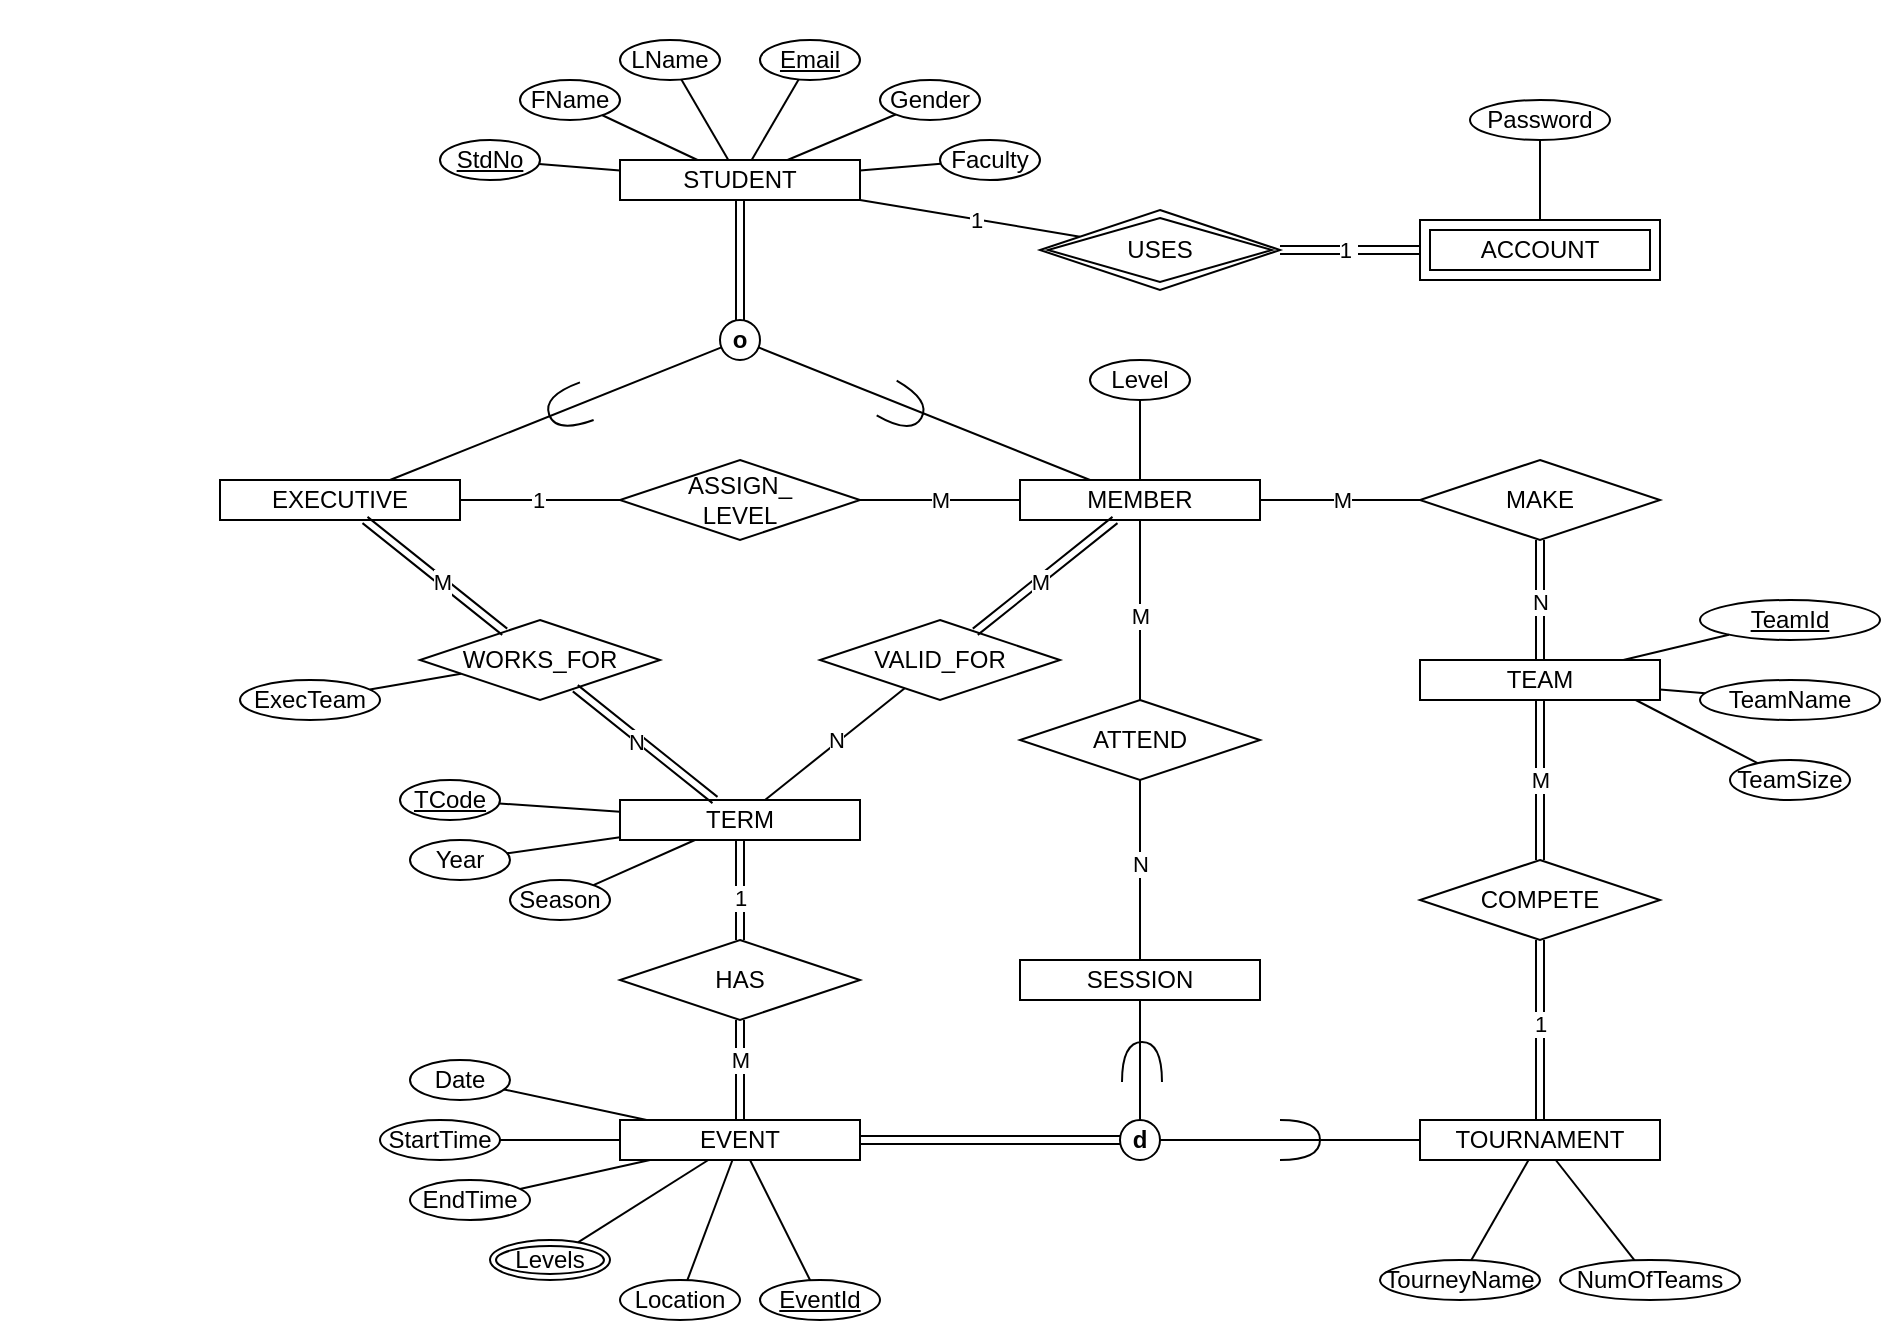<mxfile version="24.5.2" type="device">
  <diagram name="Page-1" id="jRoGgkwGfjCezgixXciD">
    <mxGraphModel dx="2444" dy="703" grid="1" gridSize="10" guides="1" tooltips="1" connect="1" arrows="1" fold="1" page="1" pageScale="1" pageWidth="850" pageHeight="1100" math="0" shadow="0">
      <root>
        <mxCell id="0" />
        <mxCell id="1" parent="0" />
        <mxCell id="wQju1CEu0ZWWCiQyPaQq-1" value="" style="ellipse;whiteSpace=wrap;html=1;align=center;aspect=fixed;fillColor=none;strokeColor=none;resizable=0;perimeter=centerPerimeter;rotatable=0;allowArrows=0;points=[];outlineConnect=1;" parent="1" vertex="1">
          <mxGeometry x="-30" y="40" width="10" height="10" as="geometry" />
        </mxCell>
        <mxCell id="wQju1CEu0ZWWCiQyPaQq-2" value="STUDENT" style="rounded=0;whiteSpace=wrap;html=1;" parent="1" vertex="1">
          <mxGeometry x="280" y="120" width="120" height="20" as="geometry" />
        </mxCell>
        <mxCell id="wQju1CEu0ZWWCiQyPaQq-3" value="EVENT" style="rounded=0;whiteSpace=wrap;html=1;" parent="1" vertex="1">
          <mxGeometry x="280" y="600" width="120" height="20" as="geometry" />
        </mxCell>
        <mxCell id="wQju1CEu0ZWWCiQyPaQq-4" value="TERM" style="rounded=0;whiteSpace=wrap;html=1;" parent="1" vertex="1">
          <mxGeometry x="280" y="440" width="120" height="20" as="geometry" />
        </mxCell>
        <mxCell id="wQju1CEu0ZWWCiQyPaQq-5" value="MEMBER" style="rounded=0;whiteSpace=wrap;html=1;" parent="1" vertex="1">
          <mxGeometry x="480" y="280" width="120" height="20" as="geometry" />
        </mxCell>
        <mxCell id="wQju1CEu0ZWWCiQyPaQq-6" value="VALID_FOR" style="rhombus;whiteSpace=wrap;html=1;" parent="1" vertex="1">
          <mxGeometry x="380" y="350" width="120" height="40" as="geometry" />
        </mxCell>
        <mxCell id="wQju1CEu0ZWWCiQyPaQq-7" value="EXECUTIVE" style="rounded=0;whiteSpace=wrap;html=1;" parent="1" vertex="1">
          <mxGeometry x="80" y="280" width="120" height="20" as="geometry" />
        </mxCell>
        <mxCell id="wQju1CEu0ZWWCiQyPaQq-8" value="WORKS_FOR" style="rhombus;whiteSpace=wrap;html=1;" parent="1" vertex="1">
          <mxGeometry x="180" y="350" width="120" height="40" as="geometry" />
        </mxCell>
        <mxCell id="wQju1CEu0ZWWCiQyPaQq-9" value="ASSIGN_&lt;br&gt;LEVEL" style="rhombus;whiteSpace=wrap;html=1;" parent="1" vertex="1">
          <mxGeometry x="280" y="270" width="120" height="40" as="geometry" />
        </mxCell>
        <mxCell id="wQju1CEu0ZWWCiQyPaQq-10" value="" style="shape=link;html=1;rounded=0;" parent="1" source="wQju1CEu0ZWWCiQyPaQq-7" target="wQju1CEu0ZWWCiQyPaQq-8" edge="1">
          <mxGeometry width="100" relative="1" as="geometry">
            <mxPoint x="100" y="350" as="sourcePoint" />
            <mxPoint x="200" y="350" as="targetPoint" />
          </mxGeometry>
        </mxCell>
        <mxCell id="wQju1CEu0ZWWCiQyPaQq-11" value="M" style="edgeLabel;html=1;align=center;verticalAlign=middle;resizable=0;points=[];" parent="wQju1CEu0ZWWCiQyPaQq-10" vertex="1" connectable="0">
          <mxGeometry x="0.082" relative="1" as="geometry">
            <mxPoint as="offset" />
          </mxGeometry>
        </mxCell>
        <mxCell id="wQju1CEu0ZWWCiQyPaQq-12" value="" style="shape=link;html=1;rounded=0;" parent="1" source="wQju1CEu0ZWWCiQyPaQq-8" target="wQju1CEu0ZWWCiQyPaQq-4" edge="1">
          <mxGeometry width="100" relative="1" as="geometry">
            <mxPoint x="210" y="430" as="sourcePoint" />
            <mxPoint x="310" y="430" as="targetPoint" />
          </mxGeometry>
        </mxCell>
        <mxCell id="wQju1CEu0ZWWCiQyPaQq-13" value="N" style="edgeLabel;html=1;align=center;verticalAlign=middle;resizable=0;points=[];" parent="wQju1CEu0ZWWCiQyPaQq-12" vertex="1" connectable="0">
          <mxGeometry x="-0.092" y="-2" relative="1" as="geometry">
            <mxPoint as="offset" />
          </mxGeometry>
        </mxCell>
        <mxCell id="wQju1CEu0ZWWCiQyPaQq-14" value="" style="endArrow=none;html=1;rounded=0;" parent="1" source="wQju1CEu0ZWWCiQyPaQq-4" target="wQju1CEu0ZWWCiQyPaQq-6" edge="1">
          <mxGeometry width="50" height="50" relative="1" as="geometry">
            <mxPoint x="440" y="450" as="sourcePoint" />
            <mxPoint x="490" y="400" as="targetPoint" />
          </mxGeometry>
        </mxCell>
        <mxCell id="wQju1CEu0ZWWCiQyPaQq-15" value="N" style="edgeLabel;html=1;align=center;verticalAlign=middle;resizable=0;points=[];" parent="wQju1CEu0ZWWCiQyPaQq-14" vertex="1" connectable="0">
          <mxGeometry x="0.037" y="1" relative="1" as="geometry">
            <mxPoint as="offset" />
          </mxGeometry>
        </mxCell>
        <mxCell id="wQju1CEu0ZWWCiQyPaQq-16" value="" style="shape=link;html=1;rounded=0;" parent="1" source="wQju1CEu0ZWWCiQyPaQq-6" target="wQju1CEu0ZWWCiQyPaQq-5" edge="1">
          <mxGeometry width="100" relative="1" as="geometry">
            <mxPoint x="590" y="360" as="sourcePoint" />
            <mxPoint x="690" y="360" as="targetPoint" />
          </mxGeometry>
        </mxCell>
        <mxCell id="wQju1CEu0ZWWCiQyPaQq-17" value="M" style="edgeLabel;html=1;align=center;verticalAlign=middle;resizable=0;points=[];" parent="wQju1CEu0ZWWCiQyPaQq-16" vertex="1" connectable="0">
          <mxGeometry x="-0.094" relative="1" as="geometry">
            <mxPoint as="offset" />
          </mxGeometry>
        </mxCell>
        <mxCell id="wQju1CEu0ZWWCiQyPaQq-18" value="" style="endArrow=none;html=1;rounded=0;" parent="1" source="wQju1CEu0ZWWCiQyPaQq-7" target="wQju1CEu0ZWWCiQyPaQq-9" edge="1">
          <mxGeometry width="50" height="50" relative="1" as="geometry">
            <mxPoint x="260" y="280" as="sourcePoint" />
            <mxPoint x="310" y="230" as="targetPoint" />
          </mxGeometry>
        </mxCell>
        <mxCell id="wQju1CEu0ZWWCiQyPaQq-19" value="1" style="edgeLabel;html=1;align=center;verticalAlign=middle;resizable=0;points=[];" parent="wQju1CEu0ZWWCiQyPaQq-18" vertex="1" connectable="0">
          <mxGeometry x="-0.032" relative="1" as="geometry">
            <mxPoint as="offset" />
          </mxGeometry>
        </mxCell>
        <mxCell id="wQju1CEu0ZWWCiQyPaQq-20" value="" style="endArrow=none;html=1;rounded=0;" parent="1" source="wQju1CEu0ZWWCiQyPaQq-9" target="wQju1CEu0ZWWCiQyPaQq-5" edge="1">
          <mxGeometry width="50" height="50" relative="1" as="geometry">
            <mxPoint x="400" y="260" as="sourcePoint" />
            <mxPoint x="480" y="260" as="targetPoint" />
          </mxGeometry>
        </mxCell>
        <mxCell id="wQju1CEu0ZWWCiQyPaQq-21" value="M" style="edgeLabel;html=1;align=center;verticalAlign=middle;resizable=0;points=[];" parent="wQju1CEu0ZWWCiQyPaQq-20" vertex="1" connectable="0">
          <mxGeometry x="0.004" relative="1" as="geometry">
            <mxPoint as="offset" />
          </mxGeometry>
        </mxCell>
        <mxCell id="wQju1CEu0ZWWCiQyPaQq-22" value="&lt;b&gt;o&lt;/b&gt;" style="ellipse;whiteSpace=wrap;html=1;aspect=fixed;" parent="1" vertex="1">
          <mxGeometry x="330" y="200" width="20" height="20" as="geometry" />
        </mxCell>
        <mxCell id="wQju1CEu0ZWWCiQyPaQq-23" value="" style="endArrow=none;html=1;rounded=0;" parent="1" source="wQju1CEu0ZWWCiQyPaQq-7" target="wQju1CEu0ZWWCiQyPaQq-22" edge="1">
          <mxGeometry width="50" height="50" relative="1" as="geometry">
            <mxPoint x="180" y="250" as="sourcePoint" />
            <mxPoint x="230" y="200" as="targetPoint" />
          </mxGeometry>
        </mxCell>
        <mxCell id="wQju1CEu0ZWWCiQyPaQq-24" value="" style="endArrow=none;html=1;rounded=0;" parent="1" source="wQju1CEu0ZWWCiQyPaQq-22" target="wQju1CEu0ZWWCiQyPaQq-5" edge="1">
          <mxGeometry width="50" height="50" relative="1" as="geometry">
            <mxPoint x="434" y="220" as="sourcePoint" />
            <mxPoint x="600" y="154" as="targetPoint" />
          </mxGeometry>
        </mxCell>
        <mxCell id="wQju1CEu0ZWWCiQyPaQq-25" value="HAS" style="rhombus;whiteSpace=wrap;html=1;" parent="1" vertex="1">
          <mxGeometry x="280" y="510" width="120" height="40" as="geometry" />
        </mxCell>
        <mxCell id="wQju1CEu0ZWWCiQyPaQq-26" value="ATTEND" style="rhombus;whiteSpace=wrap;html=1;" parent="1" vertex="1">
          <mxGeometry x="480" y="390" width="120" height="40" as="geometry" />
        </mxCell>
        <mxCell id="wQju1CEu0ZWWCiQyPaQq-27" value="TOURNAMENT" style="rounded=0;whiteSpace=wrap;html=1;" parent="1" vertex="1">
          <mxGeometry x="680" y="600" width="120" height="20" as="geometry" />
        </mxCell>
        <mxCell id="wQju1CEu0ZWWCiQyPaQq-28" value="SESSION" style="rounded=0;whiteSpace=wrap;html=1;" parent="1" vertex="1">
          <mxGeometry x="480" y="520" width="120" height="20" as="geometry" />
        </mxCell>
        <mxCell id="wQju1CEu0ZWWCiQyPaQq-29" value="&lt;b&gt;d&lt;/b&gt;" style="ellipse;whiteSpace=wrap;html=1;aspect=fixed;" parent="1" vertex="1">
          <mxGeometry x="530" y="600" width="20" height="20" as="geometry" />
        </mxCell>
        <mxCell id="wQju1CEu0ZWWCiQyPaQq-30" value="" style="endArrow=none;html=1;rounded=0;" parent="1" source="wQju1CEu0ZWWCiQyPaQq-27" target="wQju1CEu0ZWWCiQyPaQq-29" edge="1">
          <mxGeometry width="50" height="50" relative="1" as="geometry">
            <mxPoint x="165" y="760" as="sourcePoint" />
            <mxPoint x="230" y="680" as="targetPoint" />
          </mxGeometry>
        </mxCell>
        <mxCell id="wQju1CEu0ZWWCiQyPaQq-31" value="" style="endArrow=none;html=1;rounded=0;" parent="1" source="wQju1CEu0ZWWCiQyPaQq-29" target="wQju1CEu0ZWWCiQyPaQq-28" edge="1">
          <mxGeometry width="50" height="50" relative="1" as="geometry">
            <mxPoint x="434" y="700" as="sourcePoint" />
            <mxPoint x="515" y="760" as="targetPoint" />
          </mxGeometry>
        </mxCell>
        <mxCell id="wQju1CEu0ZWWCiQyPaQq-32" value="" style="shape=link;html=1;rounded=0;" parent="1" source="wQju1CEu0ZWWCiQyPaQq-4" target="wQju1CEu0ZWWCiQyPaQq-25" edge="1">
          <mxGeometry width="100" relative="1" as="geometry">
            <mxPoint x="410" y="500" as="sourcePoint" />
            <mxPoint x="510" y="500" as="targetPoint" />
          </mxGeometry>
        </mxCell>
        <mxCell id="wQju1CEu0ZWWCiQyPaQq-33" value="1" style="edgeLabel;html=1;align=center;verticalAlign=middle;resizable=0;points=[];" parent="wQju1CEu0ZWWCiQyPaQq-32" vertex="1" connectable="0">
          <mxGeometry x="0.143" relative="1" as="geometry">
            <mxPoint as="offset" />
          </mxGeometry>
        </mxCell>
        <mxCell id="wQju1CEu0ZWWCiQyPaQq-34" value="" style="shape=link;html=1;rounded=0;" parent="1" source="wQju1CEu0ZWWCiQyPaQq-3" target="wQju1CEu0ZWWCiQyPaQq-25" edge="1">
          <mxGeometry width="100" relative="1" as="geometry">
            <mxPoint x="280" y="570" as="sourcePoint" />
            <mxPoint x="380" y="570" as="targetPoint" />
          </mxGeometry>
        </mxCell>
        <mxCell id="wQju1CEu0ZWWCiQyPaQq-35" value="M" style="edgeLabel;html=1;align=center;verticalAlign=middle;resizable=0;points=[];" parent="wQju1CEu0ZWWCiQyPaQq-34" vertex="1" connectable="0">
          <mxGeometry x="0.201" relative="1" as="geometry">
            <mxPoint as="offset" />
          </mxGeometry>
        </mxCell>
        <mxCell id="wQju1CEu0ZWWCiQyPaQq-36" value="" style="endArrow=none;html=1;rounded=0;" parent="1" source="wQju1CEu0ZWWCiQyPaQq-26" target="wQju1CEu0ZWWCiQyPaQq-5" edge="1">
          <mxGeometry width="50" height="50" relative="1" as="geometry">
            <mxPoint x="640" y="350" as="sourcePoint" />
            <mxPoint x="690" y="300" as="targetPoint" />
          </mxGeometry>
        </mxCell>
        <mxCell id="wQju1CEu0ZWWCiQyPaQq-37" value="M" style="edgeLabel;html=1;align=center;verticalAlign=middle;resizable=0;points=[];" parent="wQju1CEu0ZWWCiQyPaQq-36" vertex="1" connectable="0">
          <mxGeometry x="-0.067" relative="1" as="geometry">
            <mxPoint as="offset" />
          </mxGeometry>
        </mxCell>
        <mxCell id="wQju1CEu0ZWWCiQyPaQq-38" value="" style="endArrow=none;html=1;rounded=0;" parent="1" source="wQju1CEu0ZWWCiQyPaQq-28" target="wQju1CEu0ZWWCiQyPaQq-26" edge="1">
          <mxGeometry width="50" height="50" relative="1" as="geometry">
            <mxPoint x="600" y="490" as="sourcePoint" />
            <mxPoint x="650" y="440" as="targetPoint" />
          </mxGeometry>
        </mxCell>
        <mxCell id="wQju1CEu0ZWWCiQyPaQq-39" value="N" style="edgeLabel;html=1;align=center;verticalAlign=middle;resizable=0;points=[];" parent="wQju1CEu0ZWWCiQyPaQq-38" vertex="1" connectable="0">
          <mxGeometry x="0.067" relative="1" as="geometry">
            <mxPoint as="offset" />
          </mxGeometry>
        </mxCell>
        <mxCell id="wQju1CEu0ZWWCiQyPaQq-40" value="MAKE" style="rhombus;whiteSpace=wrap;html=1;" parent="1" vertex="1">
          <mxGeometry x="680" y="270" width="120" height="40" as="geometry" />
        </mxCell>
        <mxCell id="wQju1CEu0ZWWCiQyPaQq-41" value="TEAM" style="rounded=0;whiteSpace=wrap;html=1;" parent="1" vertex="1">
          <mxGeometry x="680" y="370" width="120" height="20" as="geometry" />
        </mxCell>
        <mxCell id="wQju1CEu0ZWWCiQyPaQq-42" value="COMPETE" style="rhombus;whiteSpace=wrap;html=1;" parent="1" vertex="1">
          <mxGeometry x="680" y="470" width="120" height="40" as="geometry" />
        </mxCell>
        <mxCell id="wQju1CEu0ZWWCiQyPaQq-43" value="" style="endArrow=none;html=1;rounded=0;" parent="1" source="wQju1CEu0ZWWCiQyPaQq-40" target="wQju1CEu0ZWWCiQyPaQq-5" edge="1">
          <mxGeometry width="50" height="50" relative="1" as="geometry">
            <mxPoint x="810" y="310" as="sourcePoint" />
            <mxPoint x="750" y="280" as="targetPoint" />
          </mxGeometry>
        </mxCell>
        <mxCell id="wQju1CEu0ZWWCiQyPaQq-44" value="M" style="edgeLabel;html=1;align=center;verticalAlign=middle;resizable=0;points=[];" parent="wQju1CEu0ZWWCiQyPaQq-43" vertex="1" connectable="0">
          <mxGeometry x="-0.011" relative="1" as="geometry">
            <mxPoint as="offset" />
          </mxGeometry>
        </mxCell>
        <mxCell id="wQju1CEu0ZWWCiQyPaQq-45" value="" style="shape=link;html=1;rounded=0;" parent="1" source="wQju1CEu0ZWWCiQyPaQq-40" target="wQju1CEu0ZWWCiQyPaQq-41" edge="1">
          <mxGeometry width="100" relative="1" as="geometry">
            <mxPoint x="770" y="460" as="sourcePoint" />
            <mxPoint x="890" y="460" as="targetPoint" />
          </mxGeometry>
        </mxCell>
        <mxCell id="wQju1CEu0ZWWCiQyPaQq-46" value="N" style="edgeLabel;html=1;align=center;verticalAlign=middle;resizable=0;points=[];" parent="wQju1CEu0ZWWCiQyPaQq-45" vertex="1" connectable="0">
          <mxGeometry x="0.038" relative="1" as="geometry">
            <mxPoint as="offset" />
          </mxGeometry>
        </mxCell>
        <mxCell id="wQju1CEu0ZWWCiQyPaQq-47" value="" style="shape=link;html=1;rounded=0;" parent="1" source="wQju1CEu0ZWWCiQyPaQq-42" target="wQju1CEu0ZWWCiQyPaQq-41" edge="1">
          <mxGeometry width="100" relative="1" as="geometry">
            <mxPoint x="890" y="560" as="sourcePoint" />
            <mxPoint x="990" y="560" as="targetPoint" />
          </mxGeometry>
        </mxCell>
        <mxCell id="wQju1CEu0ZWWCiQyPaQq-48" value="M" style="edgeLabel;html=1;align=center;verticalAlign=middle;resizable=0;points=[];" parent="wQju1CEu0ZWWCiQyPaQq-47" vertex="1" connectable="0">
          <mxGeometry x="0.007" relative="1" as="geometry">
            <mxPoint as="offset" />
          </mxGeometry>
        </mxCell>
        <mxCell id="wQju1CEu0ZWWCiQyPaQq-49" value="" style="shape=link;html=1;rounded=0;" parent="1" source="wQju1CEu0ZWWCiQyPaQq-27" target="wQju1CEu0ZWWCiQyPaQq-42" edge="1">
          <mxGeometry width="100" relative="1" as="geometry">
            <mxPoint x="710" y="640" as="sourcePoint" />
            <mxPoint x="810" y="640" as="targetPoint" />
          </mxGeometry>
        </mxCell>
        <mxCell id="wQju1CEu0ZWWCiQyPaQq-50" value="1" style="edgeLabel;html=1;align=center;verticalAlign=middle;resizable=0;points=[];" parent="wQju1CEu0ZWWCiQyPaQq-49" vertex="1" connectable="0">
          <mxGeometry x="0.067" relative="1" as="geometry">
            <mxPoint as="offset" />
          </mxGeometry>
        </mxCell>
        <mxCell id="wQju1CEu0ZWWCiQyPaQq-51" value="StdNo" style="ellipse;whiteSpace=wrap;html=1;fontStyle=4" parent="1" vertex="1">
          <mxGeometry x="190" y="110" width="50" height="20" as="geometry" />
        </mxCell>
        <mxCell id="wQju1CEu0ZWWCiQyPaQq-52" value="FName" style="ellipse;whiteSpace=wrap;html=1;fontStyle=0" parent="1" vertex="1">
          <mxGeometry x="230" y="80" width="50" height="20" as="geometry" />
        </mxCell>
        <mxCell id="wQju1CEu0ZWWCiQyPaQq-53" value="LName" style="ellipse;whiteSpace=wrap;html=1;fontStyle=0" parent="1" vertex="1">
          <mxGeometry x="280" y="60" width="50" height="20" as="geometry" />
        </mxCell>
        <mxCell id="wQju1CEu0ZWWCiQyPaQq-54" value="Email" style="ellipse;whiteSpace=wrap;html=1;fontStyle=4" parent="1" vertex="1">
          <mxGeometry x="350" y="60" width="50" height="20" as="geometry" />
        </mxCell>
        <mxCell id="wQju1CEu0ZWWCiQyPaQq-55" value="Gender" style="ellipse;whiteSpace=wrap;html=1;fontStyle=0" parent="1" vertex="1">
          <mxGeometry x="410" y="80" width="50" height="20" as="geometry" />
        </mxCell>
        <mxCell id="wQju1CEu0ZWWCiQyPaQq-56" value="Faculty" style="ellipse;whiteSpace=wrap;html=1;fontStyle=0" parent="1" vertex="1">
          <mxGeometry x="440" y="110" width="50" height="20" as="geometry" />
        </mxCell>
        <mxCell id="wQju1CEu0ZWWCiQyPaQq-57" value="" style="shape=link;html=1;rounded=0;" parent="1" source="wQju1CEu0ZWWCiQyPaQq-2" target="wQju1CEu0ZWWCiQyPaQq-22" edge="1">
          <mxGeometry width="100" relative="1" as="geometry">
            <mxPoint x="320" y="170" as="sourcePoint" />
            <mxPoint x="420" y="170" as="targetPoint" />
          </mxGeometry>
        </mxCell>
        <mxCell id="wQju1CEu0ZWWCiQyPaQq-58" value="" style="endArrow=none;html=1;rounded=0;" parent="1" source="wQju1CEu0ZWWCiQyPaQq-2" target="wQju1CEu0ZWWCiQyPaQq-51" edge="1">
          <mxGeometry width="50" height="50" relative="1" as="geometry">
            <mxPoint x="220" y="190" as="sourcePoint" />
            <mxPoint x="270" y="140" as="targetPoint" />
          </mxGeometry>
        </mxCell>
        <mxCell id="wQju1CEu0ZWWCiQyPaQq-59" value="" style="endArrow=none;html=1;rounded=0;" parent="1" source="wQju1CEu0ZWWCiQyPaQq-2" target="wQju1CEu0ZWWCiQyPaQq-52" edge="1">
          <mxGeometry width="50" height="50" relative="1" as="geometry">
            <mxPoint x="290" y="135" as="sourcePoint" />
            <mxPoint x="250" y="132" as="targetPoint" />
          </mxGeometry>
        </mxCell>
        <mxCell id="wQju1CEu0ZWWCiQyPaQq-60" value="" style="endArrow=none;html=1;rounded=0;" parent="1" source="wQju1CEu0ZWWCiQyPaQq-2" target="wQju1CEu0ZWWCiQyPaQq-53" edge="1">
          <mxGeometry width="50" height="50" relative="1" as="geometry">
            <mxPoint x="329" y="130" as="sourcePoint" />
            <mxPoint x="281" y="108" as="targetPoint" />
          </mxGeometry>
        </mxCell>
        <mxCell id="wQju1CEu0ZWWCiQyPaQq-61" value="" style="endArrow=none;html=1;rounded=0;" parent="1" source="wQju1CEu0ZWWCiQyPaQq-2" target="wQju1CEu0ZWWCiQyPaQq-54" edge="1">
          <mxGeometry width="50" height="50" relative="1" as="geometry">
            <mxPoint x="350" y="130" as="sourcePoint" />
            <mxPoint x="291" y="118" as="targetPoint" />
          </mxGeometry>
        </mxCell>
        <mxCell id="wQju1CEu0ZWWCiQyPaQq-62" value="" style="endArrow=none;html=1;rounded=0;" parent="1" source="wQju1CEu0ZWWCiQyPaQq-55" target="wQju1CEu0ZWWCiQyPaQq-2" edge="1">
          <mxGeometry width="50" height="50" relative="1" as="geometry">
            <mxPoint x="349" y="150" as="sourcePoint" />
            <mxPoint x="301" y="128" as="targetPoint" />
          </mxGeometry>
        </mxCell>
        <mxCell id="wQju1CEu0ZWWCiQyPaQq-63" value="" style="endArrow=none;html=1;rounded=0;" parent="1" source="wQju1CEu0ZWWCiQyPaQq-56" target="wQju1CEu0ZWWCiQyPaQq-2" edge="1">
          <mxGeometry width="50" height="50" relative="1" as="geometry">
            <mxPoint x="359" y="160" as="sourcePoint" />
            <mxPoint x="311" y="138" as="targetPoint" />
          </mxGeometry>
        </mxCell>
        <mxCell id="wQju1CEu0ZWWCiQyPaQq-64" value="" style="shape=link;html=1;rounded=0;" parent="1" source="wQju1CEu0ZWWCiQyPaQq-3" target="wQju1CEu0ZWWCiQyPaQq-29" edge="1">
          <mxGeometry width="100" relative="1" as="geometry">
            <mxPoint x="420" y="609.76" as="sourcePoint" />
            <mxPoint x="520" y="609.76" as="targetPoint" />
          </mxGeometry>
        </mxCell>
        <mxCell id="wQju1CEu0ZWWCiQyPaQq-65" value="ExecTeam" style="ellipse;whiteSpace=wrap;html=1;fontStyle=0" parent="1" vertex="1">
          <mxGeometry x="90" y="380" width="70" height="20" as="geometry" />
        </mxCell>
        <mxCell id="wQju1CEu0ZWWCiQyPaQq-66" value="" style="endArrow=none;html=1;rounded=0;" parent="1" source="wQju1CEu0ZWWCiQyPaQq-8" target="wQju1CEu0ZWWCiQyPaQq-65" edge="1">
          <mxGeometry width="50" height="50" relative="1" as="geometry">
            <mxPoint x="40" y="290" as="sourcePoint" />
            <mxPoint x="90" y="240" as="targetPoint" />
          </mxGeometry>
        </mxCell>
        <mxCell id="wQju1CEu0ZWWCiQyPaQq-67" value="Year" style="ellipse;whiteSpace=wrap;html=1;fontStyle=0" parent="1" vertex="1">
          <mxGeometry x="175" y="460" width="50" height="20" as="geometry" />
        </mxCell>
        <mxCell id="wQju1CEu0ZWWCiQyPaQq-68" value="Season" style="ellipse;whiteSpace=wrap;html=1;fontStyle=0" parent="1" vertex="1">
          <mxGeometry x="225" y="480" width="50" height="20" as="geometry" />
        </mxCell>
        <mxCell id="wQju1CEu0ZWWCiQyPaQq-69" value="" style="endArrow=none;html=1;rounded=0;" parent="1" source="wQju1CEu0ZWWCiQyPaQq-4" target="wQju1CEu0ZWWCiQyPaQq-67" edge="1">
          <mxGeometry width="50" height="50" relative="1" as="geometry">
            <mxPoint x="100" y="470" as="sourcePoint" />
            <mxPoint x="150" y="420" as="targetPoint" />
          </mxGeometry>
        </mxCell>
        <mxCell id="wQju1CEu0ZWWCiQyPaQq-70" value="" style="endArrow=none;html=1;rounded=0;" parent="1" source="wQju1CEu0ZWWCiQyPaQq-4" target="wQju1CEu0ZWWCiQyPaQq-68" edge="1">
          <mxGeometry width="50" height="50" relative="1" as="geometry">
            <mxPoint x="290" y="456" as="sourcePoint" />
            <mxPoint x="240" y="452" as="targetPoint" />
          </mxGeometry>
        </mxCell>
        <mxCell id="wQju1CEu0ZWWCiQyPaQq-71" value="Date" style="ellipse;whiteSpace=wrap;html=1;fontStyle=0" parent="1" vertex="1">
          <mxGeometry x="175" y="570" width="50" height="20" as="geometry" />
        </mxCell>
        <mxCell id="wQju1CEu0ZWWCiQyPaQq-72" value="TCode" style="ellipse;whiteSpace=wrap;html=1;fontStyle=4" parent="1" vertex="1">
          <mxGeometry x="170" y="430" width="50" height="20" as="geometry" />
        </mxCell>
        <mxCell id="wQju1CEu0ZWWCiQyPaQq-73" value="" style="endArrow=none;html=1;rounded=0;" parent="1" source="wQju1CEu0ZWWCiQyPaQq-4" target="wQju1CEu0ZWWCiQyPaQq-72" edge="1">
          <mxGeometry width="50" height="50" relative="1" as="geometry">
            <mxPoint x="250" y="470" as="sourcePoint" />
            <mxPoint x="130" y="450" as="targetPoint" />
          </mxGeometry>
        </mxCell>
        <mxCell id="wQju1CEu0ZWWCiQyPaQq-74" value="StartTime" style="ellipse;whiteSpace=wrap;html=1;fontStyle=0" parent="1" vertex="1">
          <mxGeometry x="160" y="600" width="60" height="20" as="geometry" />
        </mxCell>
        <mxCell id="wQju1CEu0ZWWCiQyPaQq-75" value="EndTime" style="ellipse;whiteSpace=wrap;html=1;fontStyle=0" parent="1" vertex="1">
          <mxGeometry x="175" y="630" width="60" height="20" as="geometry" />
        </mxCell>
        <mxCell id="wQju1CEu0ZWWCiQyPaQq-76" value="Levels" style="ellipse;shape=doubleEllipse;margin=3;whiteSpace=wrap;html=1;align=center;" parent="1" vertex="1">
          <mxGeometry x="215" y="660" width="60" height="20" as="geometry" />
        </mxCell>
        <mxCell id="wQju1CEu0ZWWCiQyPaQq-77" value="" style="endArrow=none;html=1;rounded=0;" parent="1" source="wQju1CEu0ZWWCiQyPaQq-71" target="wQju1CEu0ZWWCiQyPaQq-3" edge="1">
          <mxGeometry relative="1" as="geometry">
            <mxPoint x="235" y="540" as="sourcePoint" />
            <mxPoint x="300" y="570" as="targetPoint" />
          </mxGeometry>
        </mxCell>
        <mxCell id="wQju1CEu0ZWWCiQyPaQq-78" value="" style="endArrow=none;html=1;rounded=0;" parent="1" source="wQju1CEu0ZWWCiQyPaQq-74" target="wQju1CEu0ZWWCiQyPaQq-3" edge="1">
          <mxGeometry relative="1" as="geometry">
            <mxPoint x="245" y="550" as="sourcePoint" />
            <mxPoint x="335" y="610" as="targetPoint" />
          </mxGeometry>
        </mxCell>
        <mxCell id="wQju1CEu0ZWWCiQyPaQq-79" value="" style="endArrow=none;html=1;rounded=0;" parent="1" source="wQju1CEu0ZWWCiQyPaQq-75" target="wQju1CEu0ZWWCiQyPaQq-3" edge="1">
          <mxGeometry relative="1" as="geometry">
            <mxPoint x="255" y="560" as="sourcePoint" />
            <mxPoint x="345" y="620" as="targetPoint" />
          </mxGeometry>
        </mxCell>
        <mxCell id="wQju1CEu0ZWWCiQyPaQq-80" value="" style="endArrow=none;html=1;rounded=0;" parent="1" source="wQju1CEu0ZWWCiQyPaQq-76" target="wQju1CEu0ZWWCiQyPaQq-3" edge="1">
          <mxGeometry relative="1" as="geometry">
            <mxPoint x="250" y="620" as="sourcePoint" />
            <mxPoint x="355" y="630" as="targetPoint" />
          </mxGeometry>
        </mxCell>
        <mxCell id="wQju1CEu0ZWWCiQyPaQq-82" value="TeamSize" style="ellipse;whiteSpace=wrap;html=1;fontStyle=0" parent="1" vertex="1">
          <mxGeometry x="835" y="420" width="60" height="20" as="geometry" />
        </mxCell>
        <mxCell id="wQju1CEu0ZWWCiQyPaQq-83" value="TourneyName" style="ellipse;whiteSpace=wrap;html=1;fontStyle=0" parent="1" vertex="1">
          <mxGeometry x="660" y="670" width="80" height="20" as="geometry" />
        </mxCell>
        <mxCell id="wQju1CEu0ZWWCiQyPaQq-84" value="NumOfTeams" style="ellipse;whiteSpace=wrap;html=1;fontStyle=0" parent="1" vertex="1">
          <mxGeometry x="750" y="670" width="90" height="20" as="geometry" />
        </mxCell>
        <mxCell id="wQju1CEu0ZWWCiQyPaQq-86" value="" style="endArrow=none;html=1;rounded=0;" parent="1" source="wQju1CEu0ZWWCiQyPaQq-83" target="wQju1CEu0ZWWCiQyPaQq-27" edge="1">
          <mxGeometry width="50" height="50" relative="1" as="geometry">
            <mxPoint x="580" y="750" as="sourcePoint" />
            <mxPoint x="630" y="700" as="targetPoint" />
          </mxGeometry>
        </mxCell>
        <mxCell id="wQju1CEu0ZWWCiQyPaQq-87" value="" style="endArrow=none;html=1;rounded=0;" parent="1" source="wQju1CEu0ZWWCiQyPaQq-84" target="wQju1CEu0ZWWCiQyPaQq-27" edge="1">
          <mxGeometry width="50" height="50" relative="1" as="geometry">
            <mxPoint x="612.86" y="530" as="sourcePoint" />
            <mxPoint x="770.003" y="390" as="targetPoint" />
          </mxGeometry>
        </mxCell>
        <mxCell id="wQju1CEu0ZWWCiQyPaQq-88" value="" style="endArrow=none;html=1;rounded=0;" parent="1" source="wQju1CEu0ZWWCiQyPaQq-82" edge="1">
          <mxGeometry width="50" height="50" relative="1" as="geometry">
            <mxPoint x="622.86" y="540" as="sourcePoint" />
            <mxPoint x="787.86" y="390" as="targetPoint" />
          </mxGeometry>
        </mxCell>
        <mxCell id="wQju1CEu0ZWWCiQyPaQq-89" value="Location" style="ellipse;whiteSpace=wrap;html=1;fontStyle=0" parent="1" vertex="1">
          <mxGeometry x="280" y="680" width="60" height="20" as="geometry" />
        </mxCell>
        <mxCell id="wQju1CEu0ZWWCiQyPaQq-90" value="" style="endArrow=none;html=1;rounded=0;" parent="1" source="wQju1CEu0ZWWCiQyPaQq-89" target="wQju1CEu0ZWWCiQyPaQq-3" edge="1">
          <mxGeometry relative="1" as="geometry">
            <mxPoint x="269" y="671" as="sourcePoint" />
            <mxPoint x="334" y="630" as="targetPoint" />
          </mxGeometry>
        </mxCell>
        <mxCell id="wQju1CEu0ZWWCiQyPaQq-91" value="TeamId" style="ellipse;whiteSpace=wrap;html=1;fontStyle=4" parent="1" vertex="1">
          <mxGeometry x="820" y="340" width="90" height="20" as="geometry" />
        </mxCell>
        <mxCell id="wQju1CEu0ZWWCiQyPaQq-92" value="TeamName" style="ellipse;whiteSpace=wrap;html=1;fontStyle=0" parent="1" vertex="1">
          <mxGeometry x="820" y="380" width="90" height="20" as="geometry" />
        </mxCell>
        <mxCell id="wQju1CEu0ZWWCiQyPaQq-94" value="" style="endArrow=none;html=1;rounded=0;" parent="1" source="wQju1CEu0ZWWCiQyPaQq-41" target="wQju1CEu0ZWWCiQyPaQq-91" edge="1">
          <mxGeometry width="50" height="50" relative="1" as="geometry">
            <mxPoint x="970" y="360" as="sourcePoint" />
            <mxPoint x="1020" y="310" as="targetPoint" />
          </mxGeometry>
        </mxCell>
        <mxCell id="wQju1CEu0ZWWCiQyPaQq-95" value="" style="endArrow=none;html=1;rounded=0;" parent="1" source="wQju1CEu0ZWWCiQyPaQq-41" target="wQju1CEu0ZWWCiQyPaQq-92" edge="1">
          <mxGeometry width="50" height="50" relative="1" as="geometry">
            <mxPoint x="980" y="370" as="sourcePoint" />
            <mxPoint x="1030" y="320" as="targetPoint" />
          </mxGeometry>
        </mxCell>
        <mxCell id="wQju1CEu0ZWWCiQyPaQq-97" value="Level" style="ellipse;whiteSpace=wrap;html=1;fontStyle=0" parent="1" vertex="1">
          <mxGeometry x="515" y="220" width="50" height="20" as="geometry" />
        </mxCell>
        <mxCell id="wQju1CEu0ZWWCiQyPaQq-98" value="" style="endArrow=none;html=1;rounded=0;" parent="1" source="wQju1CEu0ZWWCiQyPaQq-5" target="wQju1CEu0ZWWCiQyPaQq-97" edge="1">
          <mxGeometry width="50" height="50" relative="1" as="geometry">
            <mxPoint x="580" y="270" as="sourcePoint" />
            <mxPoint x="630" y="220" as="targetPoint" />
          </mxGeometry>
        </mxCell>
        <mxCell id="wQju1CEu0ZWWCiQyPaQq-102" value="" style="endArrow=none;html=1;rounded=0;" parent="1" source="wQju1CEu0ZWWCiQyPaQq-2" target="cNQMAdNMKuLdf3isplLb-2" edge="1">
          <mxGeometry width="50" height="50" relative="1" as="geometry">
            <mxPoint x="410" y="195" as="sourcePoint" />
            <mxPoint x="502.5" y="162.5" as="targetPoint" />
          </mxGeometry>
        </mxCell>
        <mxCell id="wQju1CEu0ZWWCiQyPaQq-107" value="1" style="edgeLabel;html=1;align=center;verticalAlign=middle;resizable=0;points=[];" parent="wQju1CEu0ZWWCiQyPaQq-102" vertex="1" connectable="0">
          <mxGeometry x="0.052" relative="1" as="geometry">
            <mxPoint as="offset" />
          </mxGeometry>
        </mxCell>
        <mxCell id="wQju1CEu0ZWWCiQyPaQq-105" value="1" style="shape=link;html=1;rounded=0;" parent="1" source="cNQMAdNMKuLdf3isplLb-1" target="cNQMAdNMKuLdf3isplLb-2" edge="1">
          <mxGeometry width="100" relative="1" as="geometry">
            <mxPoint x="680" y="170" as="sourcePoint" />
            <mxPoint x="600" y="170" as="targetPoint" />
          </mxGeometry>
        </mxCell>
        <mxCell id="wQju1CEu0ZWWCiQyPaQq-106" value="1&amp;nbsp;" style="edgeLabel;html=1;align=center;verticalAlign=middle;resizable=0;points=[];" parent="wQju1CEu0ZWWCiQyPaQq-105" vertex="1" connectable="0">
          <mxGeometry x="0.038" relative="1" as="geometry">
            <mxPoint as="offset" />
          </mxGeometry>
        </mxCell>
        <mxCell id="wQju1CEu0ZWWCiQyPaQq-108" value="Password" style="ellipse;whiteSpace=wrap;html=1;" parent="1" vertex="1">
          <mxGeometry x="705" y="90" width="70" height="20" as="geometry" />
        </mxCell>
        <mxCell id="wQju1CEu0ZWWCiQyPaQq-109" value="" style="endArrow=none;html=1;rounded=0;" parent="1" source="cNQMAdNMKuLdf3isplLb-1" target="wQju1CEu0ZWWCiQyPaQq-108" edge="1">
          <mxGeometry width="50" height="50" relative="1" as="geometry">
            <mxPoint x="740" y="160" as="sourcePoint" />
            <mxPoint x="770" y="70" as="targetPoint" />
          </mxGeometry>
        </mxCell>
        <mxCell id="wQju1CEu0ZWWCiQyPaQq-110" value="&lt;u&gt;EventId&lt;/u&gt;" style="ellipse;whiteSpace=wrap;html=1;fontStyle=0" parent="1" vertex="1">
          <mxGeometry x="350" y="680" width="60" height="20" as="geometry" />
        </mxCell>
        <mxCell id="wQju1CEu0ZWWCiQyPaQq-111" value="" style="endArrow=none;html=1;rounded=0;" parent="1" source="wQju1CEu0ZWWCiQyPaQq-110" target="wQju1CEu0ZWWCiQyPaQq-3" edge="1">
          <mxGeometry relative="1" as="geometry">
            <mxPoint x="309" y="671" as="sourcePoint" />
            <mxPoint x="376" y="620" as="targetPoint" />
          </mxGeometry>
        </mxCell>
        <mxCell id="cNQMAdNMKuLdf3isplLb-1" value="ACCOUNT" style="shape=ext;margin=3;double=1;whiteSpace=wrap;html=1;align=center;" parent="1" vertex="1">
          <mxGeometry x="680" y="150" width="120" height="30" as="geometry" />
        </mxCell>
        <mxCell id="cNQMAdNMKuLdf3isplLb-2" value="USES" style="shape=rhombus;double=1;perimeter=rhombusPerimeter;whiteSpace=wrap;html=1;align=center;" parent="1" vertex="1">
          <mxGeometry x="490" y="145" width="120" height="40" as="geometry" />
        </mxCell>
        <mxCell id="cNQMAdNMKuLdf3isplLb-5" value="" style="shape=requiredInterface;html=1;verticalLabelPosition=bottom;sketch=0;" parent="1" vertex="1">
          <mxGeometry x="610" y="600" width="20" height="20" as="geometry" />
        </mxCell>
        <mxCell id="cNQMAdNMKuLdf3isplLb-7" value="" style="shape=requiredInterface;html=1;verticalLabelPosition=bottom;sketch=0;rotation=-90;" parent="1" vertex="1">
          <mxGeometry x="531" y="561" width="20" height="20" as="geometry" />
        </mxCell>
        <mxCell id="cNQMAdNMKuLdf3isplLb-9" value="" style="shape=requiredInterface;html=1;verticalLabelPosition=bottom;sketch=0;rotation=-200;" parent="1" vertex="1">
          <mxGeometry x="244" y="234" width="20" height="20" as="geometry" />
        </mxCell>
        <mxCell id="cNQMAdNMKuLdf3isplLb-10" value="" style="shape=requiredInterface;html=1;verticalLabelPosition=bottom;sketch=0;rotation=30;" parent="1" vertex="1">
          <mxGeometry x="412" y="234" width="20" height="20" as="geometry" />
        </mxCell>
      </root>
    </mxGraphModel>
  </diagram>
</mxfile>
